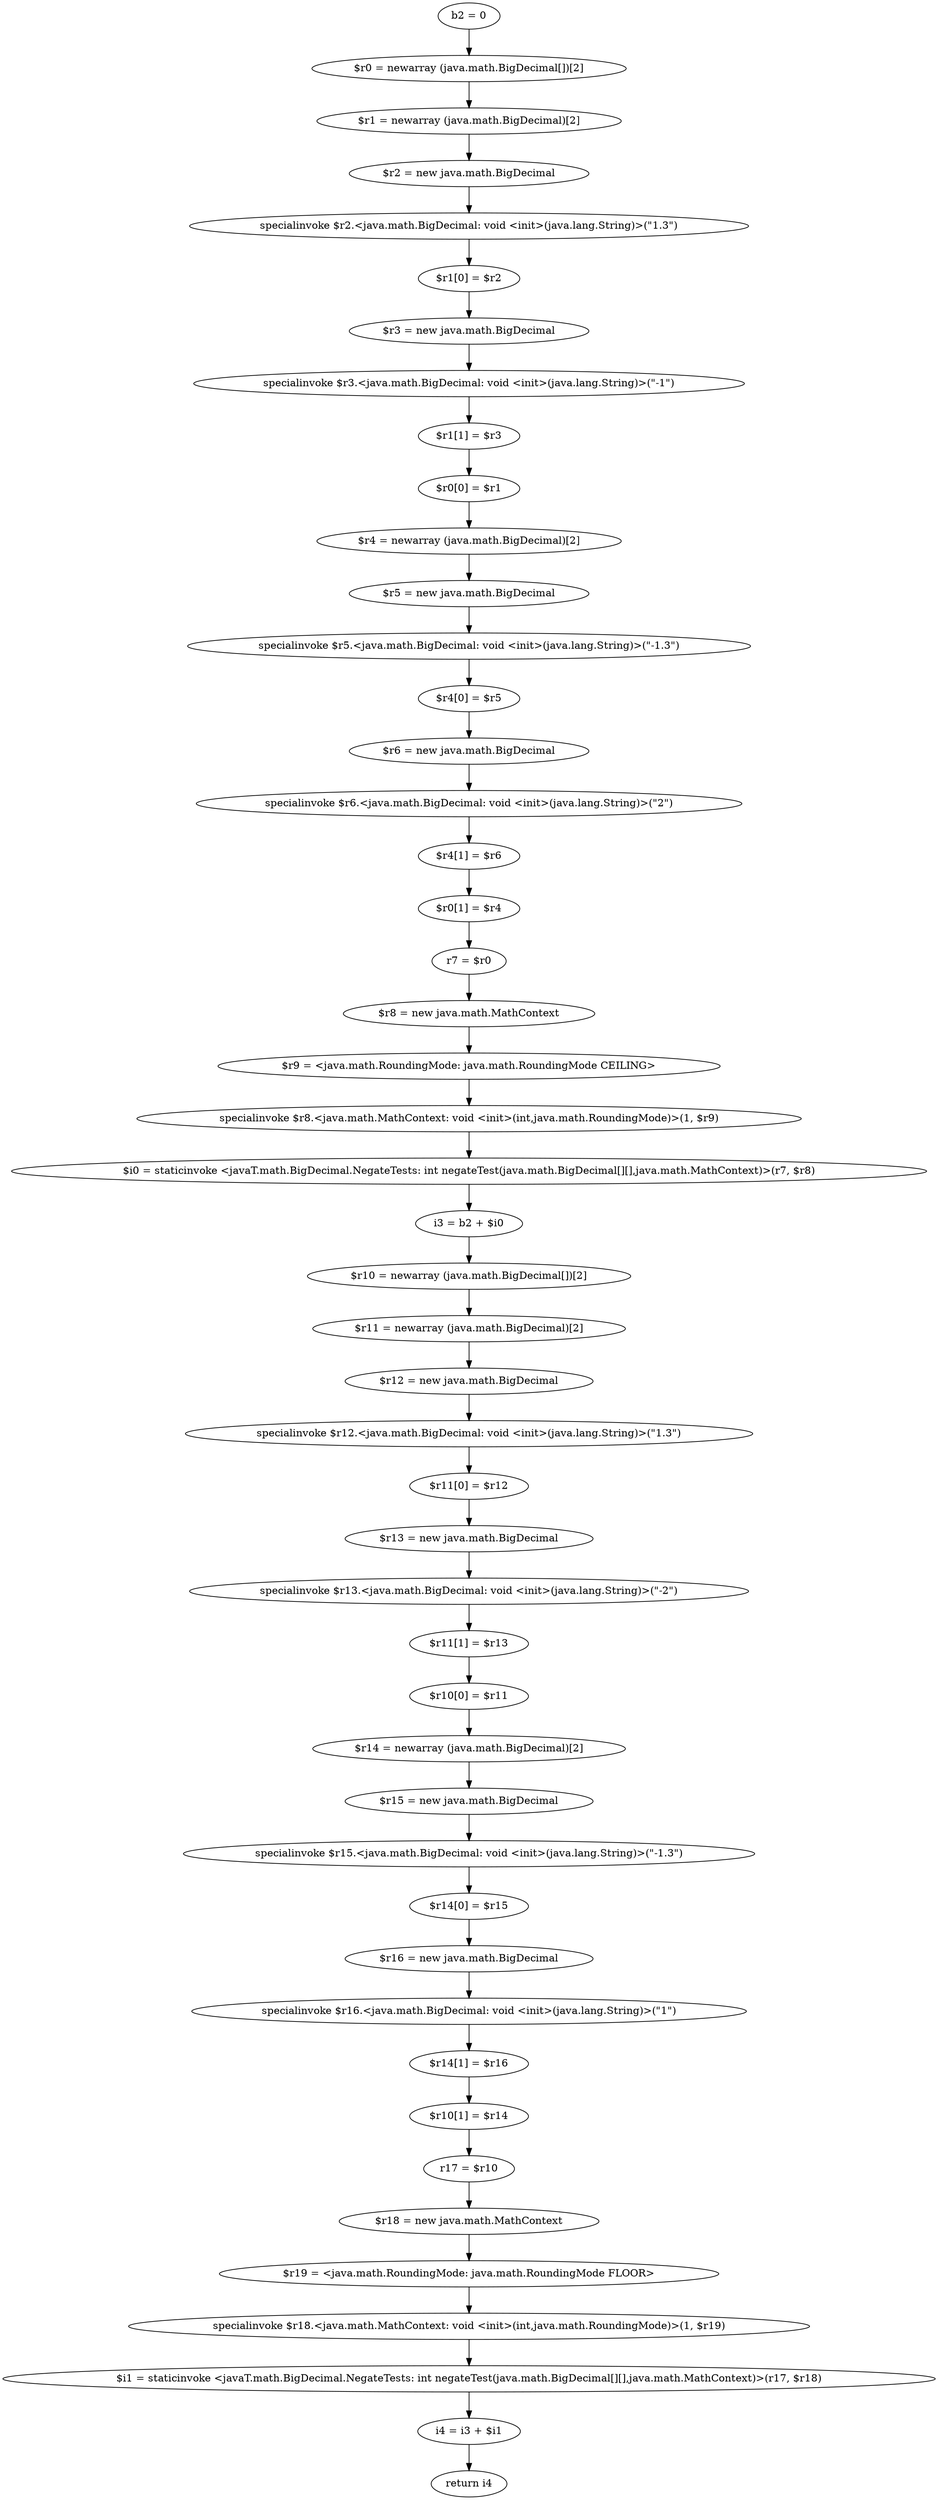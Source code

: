 digraph "unitGraph" {
    "b2 = 0"
    "$r0 = newarray (java.math.BigDecimal[])[2]"
    "$r1 = newarray (java.math.BigDecimal)[2]"
    "$r2 = new java.math.BigDecimal"
    "specialinvoke $r2.<java.math.BigDecimal: void <init>(java.lang.String)>(\"1.3\")"
    "$r1[0] = $r2"
    "$r3 = new java.math.BigDecimal"
    "specialinvoke $r3.<java.math.BigDecimal: void <init>(java.lang.String)>(\"-1\")"
    "$r1[1] = $r3"
    "$r0[0] = $r1"
    "$r4 = newarray (java.math.BigDecimal)[2]"
    "$r5 = new java.math.BigDecimal"
    "specialinvoke $r5.<java.math.BigDecimal: void <init>(java.lang.String)>(\"-1.3\")"
    "$r4[0] = $r5"
    "$r6 = new java.math.BigDecimal"
    "specialinvoke $r6.<java.math.BigDecimal: void <init>(java.lang.String)>(\"2\")"
    "$r4[1] = $r6"
    "$r0[1] = $r4"
    "r7 = $r0"
    "$r8 = new java.math.MathContext"
    "$r9 = <java.math.RoundingMode: java.math.RoundingMode CEILING>"
    "specialinvoke $r8.<java.math.MathContext: void <init>(int,java.math.RoundingMode)>(1, $r9)"
    "$i0 = staticinvoke <javaT.math.BigDecimal.NegateTests: int negateTest(java.math.BigDecimal[][],java.math.MathContext)>(r7, $r8)"
    "i3 = b2 + $i0"
    "$r10 = newarray (java.math.BigDecimal[])[2]"
    "$r11 = newarray (java.math.BigDecimal)[2]"
    "$r12 = new java.math.BigDecimal"
    "specialinvoke $r12.<java.math.BigDecimal: void <init>(java.lang.String)>(\"1.3\")"
    "$r11[0] = $r12"
    "$r13 = new java.math.BigDecimal"
    "specialinvoke $r13.<java.math.BigDecimal: void <init>(java.lang.String)>(\"-2\")"
    "$r11[1] = $r13"
    "$r10[0] = $r11"
    "$r14 = newarray (java.math.BigDecimal)[2]"
    "$r15 = new java.math.BigDecimal"
    "specialinvoke $r15.<java.math.BigDecimal: void <init>(java.lang.String)>(\"-1.3\")"
    "$r14[0] = $r15"
    "$r16 = new java.math.BigDecimal"
    "specialinvoke $r16.<java.math.BigDecimal: void <init>(java.lang.String)>(\"1\")"
    "$r14[1] = $r16"
    "$r10[1] = $r14"
    "r17 = $r10"
    "$r18 = new java.math.MathContext"
    "$r19 = <java.math.RoundingMode: java.math.RoundingMode FLOOR>"
    "specialinvoke $r18.<java.math.MathContext: void <init>(int,java.math.RoundingMode)>(1, $r19)"
    "$i1 = staticinvoke <javaT.math.BigDecimal.NegateTests: int negateTest(java.math.BigDecimal[][],java.math.MathContext)>(r17, $r18)"
    "i4 = i3 + $i1"
    "return i4"
    "b2 = 0"->"$r0 = newarray (java.math.BigDecimal[])[2]";
    "$r0 = newarray (java.math.BigDecimal[])[2]"->"$r1 = newarray (java.math.BigDecimal)[2]";
    "$r1 = newarray (java.math.BigDecimal)[2]"->"$r2 = new java.math.BigDecimal";
    "$r2 = new java.math.BigDecimal"->"specialinvoke $r2.<java.math.BigDecimal: void <init>(java.lang.String)>(\"1.3\")";
    "specialinvoke $r2.<java.math.BigDecimal: void <init>(java.lang.String)>(\"1.3\")"->"$r1[0] = $r2";
    "$r1[0] = $r2"->"$r3 = new java.math.BigDecimal";
    "$r3 = new java.math.BigDecimal"->"specialinvoke $r3.<java.math.BigDecimal: void <init>(java.lang.String)>(\"-1\")";
    "specialinvoke $r3.<java.math.BigDecimal: void <init>(java.lang.String)>(\"-1\")"->"$r1[1] = $r3";
    "$r1[1] = $r3"->"$r0[0] = $r1";
    "$r0[0] = $r1"->"$r4 = newarray (java.math.BigDecimal)[2]";
    "$r4 = newarray (java.math.BigDecimal)[2]"->"$r5 = new java.math.BigDecimal";
    "$r5 = new java.math.BigDecimal"->"specialinvoke $r5.<java.math.BigDecimal: void <init>(java.lang.String)>(\"-1.3\")";
    "specialinvoke $r5.<java.math.BigDecimal: void <init>(java.lang.String)>(\"-1.3\")"->"$r4[0] = $r5";
    "$r4[0] = $r5"->"$r6 = new java.math.BigDecimal";
    "$r6 = new java.math.BigDecimal"->"specialinvoke $r6.<java.math.BigDecimal: void <init>(java.lang.String)>(\"2\")";
    "specialinvoke $r6.<java.math.BigDecimal: void <init>(java.lang.String)>(\"2\")"->"$r4[1] = $r6";
    "$r4[1] = $r6"->"$r0[1] = $r4";
    "$r0[1] = $r4"->"r7 = $r0";
    "r7 = $r0"->"$r8 = new java.math.MathContext";
    "$r8 = new java.math.MathContext"->"$r9 = <java.math.RoundingMode: java.math.RoundingMode CEILING>";
    "$r9 = <java.math.RoundingMode: java.math.RoundingMode CEILING>"->"specialinvoke $r8.<java.math.MathContext: void <init>(int,java.math.RoundingMode)>(1, $r9)";
    "specialinvoke $r8.<java.math.MathContext: void <init>(int,java.math.RoundingMode)>(1, $r9)"->"$i0 = staticinvoke <javaT.math.BigDecimal.NegateTests: int negateTest(java.math.BigDecimal[][],java.math.MathContext)>(r7, $r8)";
    "$i0 = staticinvoke <javaT.math.BigDecimal.NegateTests: int negateTest(java.math.BigDecimal[][],java.math.MathContext)>(r7, $r8)"->"i3 = b2 + $i0";
    "i3 = b2 + $i0"->"$r10 = newarray (java.math.BigDecimal[])[2]";
    "$r10 = newarray (java.math.BigDecimal[])[2]"->"$r11 = newarray (java.math.BigDecimal)[2]";
    "$r11 = newarray (java.math.BigDecimal)[2]"->"$r12 = new java.math.BigDecimal";
    "$r12 = new java.math.BigDecimal"->"specialinvoke $r12.<java.math.BigDecimal: void <init>(java.lang.String)>(\"1.3\")";
    "specialinvoke $r12.<java.math.BigDecimal: void <init>(java.lang.String)>(\"1.3\")"->"$r11[0] = $r12";
    "$r11[0] = $r12"->"$r13 = new java.math.BigDecimal";
    "$r13 = new java.math.BigDecimal"->"specialinvoke $r13.<java.math.BigDecimal: void <init>(java.lang.String)>(\"-2\")";
    "specialinvoke $r13.<java.math.BigDecimal: void <init>(java.lang.String)>(\"-2\")"->"$r11[1] = $r13";
    "$r11[1] = $r13"->"$r10[0] = $r11";
    "$r10[0] = $r11"->"$r14 = newarray (java.math.BigDecimal)[2]";
    "$r14 = newarray (java.math.BigDecimal)[2]"->"$r15 = new java.math.BigDecimal";
    "$r15 = new java.math.BigDecimal"->"specialinvoke $r15.<java.math.BigDecimal: void <init>(java.lang.String)>(\"-1.3\")";
    "specialinvoke $r15.<java.math.BigDecimal: void <init>(java.lang.String)>(\"-1.3\")"->"$r14[0] = $r15";
    "$r14[0] = $r15"->"$r16 = new java.math.BigDecimal";
    "$r16 = new java.math.BigDecimal"->"specialinvoke $r16.<java.math.BigDecimal: void <init>(java.lang.String)>(\"1\")";
    "specialinvoke $r16.<java.math.BigDecimal: void <init>(java.lang.String)>(\"1\")"->"$r14[1] = $r16";
    "$r14[1] = $r16"->"$r10[1] = $r14";
    "$r10[1] = $r14"->"r17 = $r10";
    "r17 = $r10"->"$r18 = new java.math.MathContext";
    "$r18 = new java.math.MathContext"->"$r19 = <java.math.RoundingMode: java.math.RoundingMode FLOOR>";
    "$r19 = <java.math.RoundingMode: java.math.RoundingMode FLOOR>"->"specialinvoke $r18.<java.math.MathContext: void <init>(int,java.math.RoundingMode)>(1, $r19)";
    "specialinvoke $r18.<java.math.MathContext: void <init>(int,java.math.RoundingMode)>(1, $r19)"->"$i1 = staticinvoke <javaT.math.BigDecimal.NegateTests: int negateTest(java.math.BigDecimal[][],java.math.MathContext)>(r17, $r18)";
    "$i1 = staticinvoke <javaT.math.BigDecimal.NegateTests: int negateTest(java.math.BigDecimal[][],java.math.MathContext)>(r17, $r18)"->"i4 = i3 + $i1";
    "i4 = i3 + $i1"->"return i4";
}
